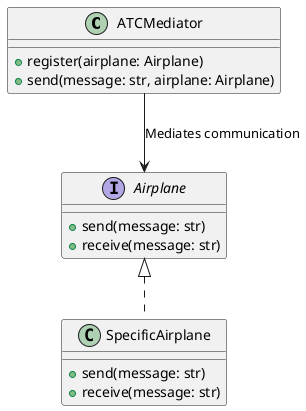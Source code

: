 @startuml
                class ATCMediator {
                  +register(airplane: Airplane)
                  +send(message: str, airplane: Airplane)
                }

                interface Airplane {
                  +send(message: str)
                  +receive(message: str)
                }

                class SpecificAirplane {
                  +send(message: str)
                  +receive(message: str)
                }

                ATCMediator --> Airplane : Mediates communication
                Airplane <|.. SpecificAirplane
                @enduml